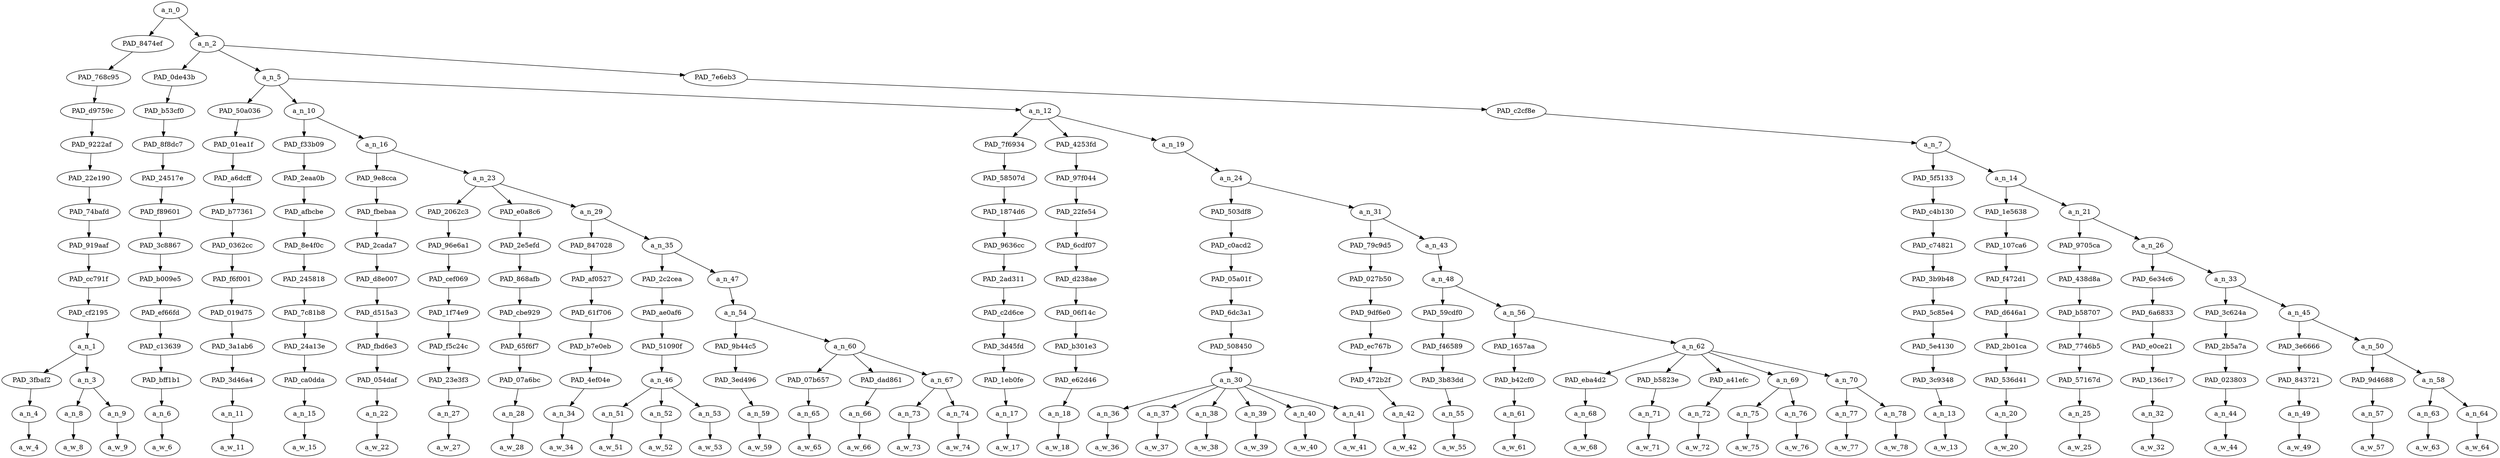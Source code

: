 strict digraph "" {
	a_n_0	[div_dir=1,
		index=0,
		level=13,
		pos="14.83416763117284,13!",
		text_span="[0, 1, 2, 3, 4, 5, 6, 7, 8, 9, 10, 11, 12, 13, 14, 15, 16, 17, 18, 19, 20, 21, 22, 23, 24, 25, 26, 27, 28, 29, 30, 31, 32, 33, 34, \
35, 36, 37, 38, 39, 40, 41, 42, 43, 44]",
		value=1.00000000];
	PAD_8474ef	[div_dir=1,
		index=0,
		level=12,
		pos="1.25,12!",
		text_span="[0, 1, 2]",
		value=0.08702967];
	a_n_0 -> PAD_8474ef;
	a_n_2	[div_dir=1,
		index=1,
		level=12,
		pos="28.41833526234568,12!",
		text_span="[3, 4, 5, 6, 7, 8, 9, 10, 11, 12, 13, 14, 15, 16, 17, 18, 19, 20, 21, 22, 23, 24, 25, 26, 27, 28, 29, 30, 31, 32, 33, 34, 35, 36, \
37, 38, 39, 40, 41, 42, 43, 44]",
		value=0.91265615];
	a_n_0 -> a_n_2;
	PAD_768c95	[div_dir=1,
		index=0,
		level=11,
		pos="1.25,11!",
		text_span="[0, 1, 2]",
		value=0.08702967];
	PAD_8474ef -> PAD_768c95;
	PAD_d9759c	[div_dir=1,
		index=0,
		level=10,
		pos="1.25,10!",
		text_span="[0, 1, 2]",
		value=0.08702967];
	PAD_768c95 -> PAD_d9759c;
	PAD_9222af	[div_dir=1,
		index=0,
		level=9,
		pos="1.25,9!",
		text_span="[0, 1, 2]",
		value=0.08702967];
	PAD_d9759c -> PAD_9222af;
	PAD_22e190	[div_dir=1,
		index=0,
		level=8,
		pos="1.25,8!",
		text_span="[0, 1, 2]",
		value=0.08702967];
	PAD_9222af -> PAD_22e190;
	PAD_74bafd	[div_dir=1,
		index=0,
		level=7,
		pos="1.25,7!",
		text_span="[0, 1, 2]",
		value=0.08702967];
	PAD_22e190 -> PAD_74bafd;
	PAD_919aaf	[div_dir=1,
		index=0,
		level=6,
		pos="1.25,6!",
		text_span="[0, 1, 2]",
		value=0.08702967];
	PAD_74bafd -> PAD_919aaf;
	PAD_cc791f	[div_dir=1,
		index=0,
		level=5,
		pos="1.25,5!",
		text_span="[0, 1, 2]",
		value=0.08702967];
	PAD_919aaf -> PAD_cc791f;
	PAD_cf2195	[div_dir=1,
		index=0,
		level=4,
		pos="1.25,4!",
		text_span="[0, 1, 2]",
		value=0.08702967];
	PAD_cc791f -> PAD_cf2195;
	a_n_1	[div_dir=1,
		index=0,
		level=3,
		pos="1.25,3!",
		text_span="[0, 1, 2]",
		value=0.08702967];
	PAD_cf2195 -> a_n_1;
	PAD_3fbaf2	[div_dir=1,
		index=1,
		level=2,
		pos="2.0,2!",
		text_span="[2]",
		value=0.05516469];
	a_n_1 -> PAD_3fbaf2;
	a_n_3	[div_dir=1,
		index=0,
		level=2,
		pos="0.5,2!",
		text_span="[0, 1]",
		value=0.03171892];
	a_n_1 -> a_n_3;
	a_n_4	[div_dir=1,
		index=2,
		level=1,
		pos="2.0,1!",
		text_span="[2]",
		value=0.05516469];
	PAD_3fbaf2 -> a_n_4;
	a_w_4	[div_dir=0,
		index=2,
		level=0,
		pos="2,0!",
		text_span="[2]",
		value=feminists];
	a_n_4 -> a_w_4;
	a_n_8	[div_dir=1,
		index=0,
		level=1,
		pos="0.0,1!",
		text_span="[0]",
		value=0.01736500];
	a_n_3 -> a_n_8;
	a_n_9	[div_dir=1,
		index=1,
		level=1,
		pos="1.0,1!",
		text_span="[1]",
		value=0.01423692];
	a_n_3 -> a_n_9;
	a_w_8	[div_dir=0,
		index=0,
		level=0,
		pos="0,0!",
		text_span="[0]",
		value=how];
	a_n_8 -> a_w_8;
	a_w_9	[div_dir=0,
		index=1,
		level=0,
		pos="1,0!",
		text_span="[1]",
		value=many];
	a_n_9 -> a_w_9;
	PAD_0de43b	[div_dir=-1,
		index=2,
		level=11,
		pos="35.0,11!",
		text_span="[35]",
		value=0.01224144];
	a_n_2 -> PAD_0de43b;
	a_n_5	[div_dir=1,
		index=1,
		level=11,
		pos="13.258912037037037,11!",
		text_span="[3, 4, 5, 6, 7, 8, 9, 10, 11, 12, 13, 14, 15, 16, 17, 18, 19, 20, 21, 22, 23, 24, 25, 26, 27, 28, 29, 30, 31, 32, 33, 34]",
		value=0.72081003];
	a_n_2 -> a_n_5;
	PAD_7e6eb3	[div_dir=1,
		index=3,
		level=11,
		pos="36.99609375,11!",
		text_span="[36, 37, 38, 39, 40, 41, 42, 43, 44]",
		value=0.17931839];
	a_n_2 -> PAD_7e6eb3;
	PAD_b53cf0	[div_dir=-1,
		index=4,
		level=10,
		pos="35.0,10!",
		text_span="[35]",
		value=0.01224144];
	PAD_0de43b -> PAD_b53cf0;
	PAD_8f8dc7	[div_dir=-1,
		index=7,
		level=9,
		pos="35.0,9!",
		text_span="[35]",
		value=0.01224144];
	PAD_b53cf0 -> PAD_8f8dc7;
	PAD_24517e	[div_dir=-1,
		index=8,
		level=8,
		pos="35.0,8!",
		text_span="[35]",
		value=0.01224144];
	PAD_8f8dc7 -> PAD_24517e;
	PAD_f89601	[div_dir=-1,
		index=11,
		level=7,
		pos="35.0,7!",
		text_span="[35]",
		value=0.01224144];
	PAD_24517e -> PAD_f89601;
	PAD_3c8867	[div_dir=-1,
		index=13,
		level=6,
		pos="35.0,6!",
		text_span="[35]",
		value=0.01224144];
	PAD_f89601 -> PAD_3c8867;
	PAD_b009e5	[div_dir=-1,
		index=14,
		level=5,
		pos="35.0,5!",
		text_span="[35]",
		value=0.01224144];
	PAD_3c8867 -> PAD_b009e5;
	PAD_ef66fd	[div_dir=-1,
		index=15,
		level=4,
		pos="35.0,4!",
		text_span="[35]",
		value=0.01224144];
	PAD_b009e5 -> PAD_ef66fd;
	PAD_c13639	[div_dir=-1,
		index=17,
		level=3,
		pos="35.0,3!",
		text_span="[35]",
		value=0.01224144];
	PAD_ef66fd -> PAD_c13639;
	PAD_bff1b1	[div_dir=-1,
		index=24,
		level=2,
		pos="35.0,2!",
		text_span="[35]",
		value=0.01224144];
	PAD_c13639 -> PAD_bff1b1;
	a_n_6	[div_dir=-1,
		index=35,
		level=1,
		pos="35.0,1!",
		text_span="[35]",
		value=0.01224144];
	PAD_bff1b1 -> a_n_6;
	a_w_6	[div_dir=0,
		index=35,
		level=0,
		pos="35,0!",
		text_span="[35]",
		value=and];
	a_n_6 -> a_w_6;
	PAD_50a036	[div_dir=-1,
		index=2,
		level=10,
		pos="16.0,10!",
		text_span="[16]",
		value=0.01443908];
	a_n_5 -> PAD_50a036;
	a_n_10	[div_dir=1,
		index=1,
		level=10,
		pos="4.147569444444445,10!",
		text_span="[3, 4, 5, 6, 7, 8, 9, 10, 11, 12, 13, 14, 15]",
		value=0.23620964];
	a_n_5 -> a_n_10;
	a_n_12	[div_dir=1,
		index=3,
		level=10,
		pos="19.629166666666666,10!",
		text_span="[17, 18, 19, 20, 21, 22, 23, 24, 25, 26, 27, 28, 29, 30, 31, 32, 33, 34]",
		value=0.46994578];
	a_n_5 -> a_n_12;
	PAD_01ea1f	[div_dir=-1,
		index=3,
		level=9,
		pos="16.0,9!",
		text_span="[16]",
		value=0.01443908];
	PAD_50a036 -> PAD_01ea1f;
	PAD_a6dcff	[div_dir=-1,
		index=4,
		level=8,
		pos="16.0,8!",
		text_span="[16]",
		value=0.01443908];
	PAD_01ea1f -> PAD_a6dcff;
	PAD_b77361	[div_dir=-1,
		index=6,
		level=7,
		pos="16.0,7!",
		text_span="[16]",
		value=0.01443908];
	PAD_a6dcff -> PAD_b77361;
	PAD_0362cc	[div_dir=-1,
		index=7,
		level=6,
		pos="16.0,6!",
		text_span="[16]",
		value=0.01443908];
	PAD_b77361 -> PAD_0362cc;
	PAD_f6f001	[div_dir=-1,
		index=8,
		level=5,
		pos="16.0,5!",
		text_span="[16]",
		value=0.01443908];
	PAD_0362cc -> PAD_f6f001;
	PAD_019d75	[div_dir=-1,
		index=8,
		level=4,
		pos="16.0,4!",
		text_span="[16]",
		value=0.01443908];
	PAD_f6f001 -> PAD_019d75;
	PAD_3a1ab6	[div_dir=-1,
		index=9,
		level=3,
		pos="16.0,3!",
		text_span="[16]",
		value=0.01443908];
	PAD_019d75 -> PAD_3a1ab6;
	PAD_3d46a4	[div_dir=-1,
		index=12,
		level=2,
		pos="16.0,2!",
		text_span="[16]",
		value=0.01443908];
	PAD_3a1ab6 -> PAD_3d46a4;
	a_n_11	[div_dir=-1,
		index=16,
		level=1,
		pos="16.0,1!",
		text_span="[16]",
		value=0.01443908];
	PAD_3d46a4 -> a_n_11;
	a_w_11	[div_dir=0,
		index=16,
		level=0,
		pos="16,0!",
		text_span="[16]",
		value=then];
	a_n_11 -> a_w_11;
	PAD_f33b09	[div_dir=1,
		index=1,
		level=9,
		pos="3.0,9!",
		text_span="[3]",
		value=0.01141676];
	a_n_10 -> PAD_f33b09;
	a_n_16	[div_dir=1,
		index=2,
		level=9,
		pos="5.295138888888889,9!",
		text_span="[4, 5, 6, 7, 8, 9, 10, 11, 12, 13, 14, 15]",
		value=0.22459777];
	a_n_10 -> a_n_16;
	PAD_2eaa0b	[div_dir=1,
		index=1,
		level=8,
		pos="3.0,8!",
		text_span="[3]",
		value=0.01141676];
	PAD_f33b09 -> PAD_2eaa0b;
	PAD_afbcbe	[div_dir=1,
		index=1,
		level=7,
		pos="3.0,7!",
		text_span="[3]",
		value=0.01141676];
	PAD_2eaa0b -> PAD_afbcbe;
	PAD_8e4f0c	[div_dir=1,
		index=1,
		level=6,
		pos="3.0,6!",
		text_span="[3]",
		value=0.01141676];
	PAD_afbcbe -> PAD_8e4f0c;
	PAD_245818	[div_dir=1,
		index=1,
		level=5,
		pos="3.0,5!",
		text_span="[3]",
		value=0.01141676];
	PAD_8e4f0c -> PAD_245818;
	PAD_7c81b8	[div_dir=1,
		index=1,
		level=4,
		pos="3.0,4!",
		text_span="[3]",
		value=0.01141676];
	PAD_245818 -> PAD_7c81b8;
	PAD_24a13e	[div_dir=1,
		index=1,
		level=3,
		pos="3.0,3!",
		text_span="[3]",
		value=0.01141676];
	PAD_7c81b8 -> PAD_24a13e;
	PAD_ca0dda	[div_dir=1,
		index=2,
		level=2,
		pos="3.0,2!",
		text_span="[3]",
		value=0.01141676];
	PAD_24a13e -> PAD_ca0dda;
	a_n_15	[div_dir=1,
		index=3,
		level=1,
		pos="3.0,1!",
		text_span="[3]",
		value=0.01141676];
	PAD_ca0dda -> a_n_15;
	a_w_15	[div_dir=0,
		index=3,
		level=0,
		pos="3,0!",
		text_span="[3]",
		value=will];
	a_n_15 -> a_w_15;
	PAD_9e8cca	[div_dir=1,
		index=2,
		level=8,
		pos="4.0,8!",
		text_span="[4]",
		value=0.01247224];
	a_n_16 -> PAD_9e8cca;
	a_n_23	[div_dir=1,
		index=3,
		level=8,
		pos="6.590277777777778,8!",
		text_span="[5, 6, 7, 8, 9, 10, 11, 12, 13, 14, 15]",
		value=0.21194287];
	a_n_16 -> a_n_23;
	PAD_fbebaa	[div_dir=1,
		index=2,
		level=7,
		pos="4.0,7!",
		text_span="[4]",
		value=0.01247224];
	PAD_9e8cca -> PAD_fbebaa;
	PAD_2cada7	[div_dir=1,
		index=2,
		level=6,
		pos="4.0,6!",
		text_span="[4]",
		value=0.01247224];
	PAD_fbebaa -> PAD_2cada7;
	PAD_d8e007	[div_dir=1,
		index=2,
		level=5,
		pos="4.0,5!",
		text_span="[4]",
		value=0.01247224];
	PAD_2cada7 -> PAD_d8e007;
	PAD_d515a3	[div_dir=1,
		index=2,
		level=4,
		pos="4.0,4!",
		text_span="[4]",
		value=0.01247224];
	PAD_d8e007 -> PAD_d515a3;
	PAD_fbd6e3	[div_dir=1,
		index=2,
		level=3,
		pos="4.0,3!",
		text_span="[4]",
		value=0.01247224];
	PAD_d515a3 -> PAD_fbd6e3;
	PAD_054daf	[div_dir=1,
		index=3,
		level=2,
		pos="4.0,2!",
		text_span="[4]",
		value=0.01247224];
	PAD_fbd6e3 -> PAD_054daf;
	a_n_22	[div_dir=1,
		index=4,
		level=1,
		pos="4.0,1!",
		text_span="[4]",
		value=0.01247224];
	PAD_054daf -> a_n_22;
	a_w_22	[div_dir=0,
		index=4,
		level=0,
		pos="4,0!",
		text_span="[4]",
		value=get];
	a_n_22 -> a_w_22;
	PAD_2062c3	[div_dir=1,
		index=3,
		level=7,
		pos="5.0,7!",
		text_span="[5]",
		value=0.02239957];
	a_n_23 -> PAD_2062c3;
	PAD_e0a8c6	[div_dir=1,
		index=4,
		level=7,
		pos="6.0,7!",
		text_span="[6]",
		value=0.01546019];
	a_n_23 -> PAD_e0a8c6;
	a_n_29	[div_dir=1,
		index=5,
		level=7,
		pos="8.770833333333332,7!",
		text_span="[7, 8, 9, 10, 11, 12, 13, 14, 15]",
		value=0.17391537];
	a_n_23 -> a_n_29;
	PAD_96e6a1	[div_dir=1,
		index=3,
		level=6,
		pos="5.0,6!",
		text_span="[5]",
		value=0.02239957];
	PAD_2062c3 -> PAD_96e6a1;
	PAD_cef069	[div_dir=1,
		index=3,
		level=5,
		pos="5.0,5!",
		text_span="[5]",
		value=0.02239957];
	PAD_96e6a1 -> PAD_cef069;
	PAD_1f74e9	[div_dir=1,
		index=3,
		level=4,
		pos="5.0,4!",
		text_span="[5]",
		value=0.02239957];
	PAD_cef069 -> PAD_1f74e9;
	PAD_f5c24c	[div_dir=1,
		index=3,
		level=3,
		pos="5.0,3!",
		text_span="[5]",
		value=0.02239957];
	PAD_1f74e9 -> PAD_f5c24c;
	PAD_23e3f3	[div_dir=1,
		index=4,
		level=2,
		pos="5.0,2!",
		text_span="[5]",
		value=0.02239957];
	PAD_f5c24c -> PAD_23e3f3;
	a_n_27	[div_dir=1,
		index=5,
		level=1,
		pos="5.0,1!",
		text_span="[5]",
		value=0.02239957];
	PAD_23e3f3 -> a_n_27;
	a_w_27	[div_dir=0,
		index=5,
		level=0,
		pos="5,0!",
		text_span="[5]",
		value=raped];
	a_n_27 -> a_w_27;
	PAD_2e5efd	[div_dir=1,
		index=4,
		level=6,
		pos="6.0,6!",
		text_span="[6]",
		value=0.01546019];
	PAD_e0a8c6 -> PAD_2e5efd;
	PAD_868afb	[div_dir=1,
		index=4,
		level=5,
		pos="6.0,5!",
		text_span="[6]",
		value=0.01546019];
	PAD_2e5efd -> PAD_868afb;
	PAD_cbe929	[div_dir=1,
		index=4,
		level=4,
		pos="6.0,4!",
		text_span="[6]",
		value=0.01546019];
	PAD_868afb -> PAD_cbe929;
	PAD_65f6f7	[div_dir=1,
		index=4,
		level=3,
		pos="6.0,3!",
		text_span="[6]",
		value=0.01546019];
	PAD_cbe929 -> PAD_65f6f7;
	PAD_07a6bc	[div_dir=1,
		index=5,
		level=2,
		pos="6.0,2!",
		text_span="[6]",
		value=0.01546019];
	PAD_65f6f7 -> PAD_07a6bc;
	a_n_28	[div_dir=1,
		index=6,
		level=1,
		pos="6.0,1!",
		text_span="[6]",
		value=0.01546019];
	PAD_07a6bc -> a_n_28;
	a_w_28	[div_dir=0,
		index=6,
		level=0,
		pos="6,0!",
		text_span="[6]",
		value=tonight];
	a_n_28 -> a_w_28;
	PAD_847028	[div_dir=1,
		index=5,
		level=6,
		pos="7.0,6!",
		text_span="[7]",
		value=0.01067729];
	a_n_29 -> PAD_847028;
	a_n_35	[div_dir=1,
		index=6,
		level=6,
		pos="10.541666666666666,6!",
		text_span="[8, 9, 10, 11, 12, 13, 14, 15]",
		value=0.16311491];
	a_n_29 -> a_n_35;
	PAD_af0527	[div_dir=1,
		index=5,
		level=5,
		pos="7.0,5!",
		text_span="[7]",
		value=0.01067729];
	PAD_847028 -> PAD_af0527;
	PAD_61f706	[div_dir=1,
		index=5,
		level=4,
		pos="7.0,4!",
		text_span="[7]",
		value=0.01067729];
	PAD_af0527 -> PAD_61f706;
	PAD_b7e0eb	[div_dir=1,
		index=5,
		level=3,
		pos="7.0,3!",
		text_span="[7]",
		value=0.01067729];
	PAD_61f706 -> PAD_b7e0eb;
	PAD_4ef04e	[div_dir=1,
		index=6,
		level=2,
		pos="7.0,2!",
		text_span="[7]",
		value=0.01067729];
	PAD_b7e0eb -> PAD_4ef04e;
	a_n_34	[div_dir=1,
		index=7,
		level=1,
		pos="7.0,1!",
		text_span="[7]",
		value=0.01067729];
	PAD_4ef04e -> a_n_34;
	a_w_34	[div_dir=0,
		index=7,
		level=0,
		pos="7,0!",
		text_span="[7]",
		value=by];
	a_n_34 -> a_w_34;
	PAD_2c2cea	[div_dir=1,
		index=6,
		level=5,
		pos="9.0,5!",
		text_span="[8, 9, 10]",
		value=0.09514064];
	a_n_35 -> PAD_2c2cea;
	a_n_47	[div_dir=1,
		index=7,
		level=5,
		pos="12.083333333333332,5!",
		text_span="[11, 12, 13, 14, 15]",
		value=0.06785039];
	a_n_35 -> a_n_47;
	PAD_ae0af6	[div_dir=1,
		index=6,
		level=4,
		pos="9.0,4!",
		text_span="[8, 9, 10]",
		value=0.09514064];
	PAD_2c2cea -> PAD_ae0af6;
	PAD_51090f	[div_dir=1,
		index=6,
		level=3,
		pos="9.0,3!",
		text_span="[8, 9, 10]",
		value=0.09514064];
	PAD_ae0af6 -> PAD_51090f;
	a_n_46	[div_dir=1,
		index=7,
		level=2,
		pos="9.0,2!",
		text_span="[8, 9, 10]",
		value=0.09514064];
	PAD_51090f -> a_n_46;
	a_n_51	[div_dir=1,
		index=8,
		level=1,
		pos="8.0,1!",
		text_span="[8]",
		value=0.01241357];
	a_n_46 -> a_n_51;
	a_n_52	[div_dir=-1,
		index=9,
		level=1,
		pos="9.0,1!",
		text_span="[9]",
		value=0.01593768];
	a_n_46 -> a_n_52;
	a_n_53	[div_dir=1,
		index=10,
		level=1,
		pos="10.0,1!",
		text_span="[10]",
		value=0.06668715];
	a_n_46 -> a_n_53;
	a_w_51	[div_dir=0,
		index=8,
		level=0,
		pos="8,0!",
		text_span="[8]",
		value=the];
	a_n_51 -> a_w_51;
	a_w_52	[div_dir=0,
		index=9,
		level=0,
		pos="9,0!",
		text_span="[9]",
		value=diverse];
	a_n_52 -> a_w_52;
	a_w_53	[div_dir=0,
		index=10,
		level=0,
		pos="10,0!",
		text_span="[10]",
		value=filth];
	a_n_53 -> a_w_53;
	a_n_54	[div_dir=1,
		index=7,
		level=4,
		pos="12.083333333333332,4!",
		text_span="[11, 12, 13, 14, 15]",
		value=0.06777606];
	a_n_47 -> a_n_54;
	PAD_9b44c5	[div_dir=-1,
		index=7,
		level=3,
		pos="11.0,3!",
		text_span="[11]",
		value=0.01372480];
	a_n_54 -> PAD_9b44c5;
	a_n_60	[div_dir=1,
		index=8,
		level=3,
		pos="13.166666666666666,3!",
		text_span="[12, 13, 14, 15]",
		value=0.05397694];
	a_n_54 -> a_n_60;
	PAD_3ed496	[div_dir=-1,
		index=8,
		level=2,
		pos="11.0,2!",
		text_span="[11]",
		value=0.01372480];
	PAD_9b44c5 -> PAD_3ed496;
	a_n_59	[div_dir=-1,
		index=11,
		level=1,
		pos="11.0,1!",
		text_span="[11]",
		value=0.01372480];
	PAD_3ed496 -> a_n_59;
	a_w_59	[div_dir=0,
		index=11,
		level=0,
		pos="11,0!",
		text_span="[11]",
		value=they];
	a_n_59 -> a_w_59;
	PAD_07b657	[div_dir=1,
		index=9,
		level=2,
		pos="12.0,2!",
		text_span="[12]",
		value=0.01139841];
	a_n_60 -> PAD_07b657;
	PAD_dad861	[div_dir=1,
		index=10,
		level=2,
		pos="13.0,2!",
		text_span="[13]",
		value=0.01253515];
	a_n_60 -> PAD_dad861;
	a_n_67	[div_dir=1,
		index=11,
		level=2,
		pos="14.5,2!",
		text_span="[14, 15]",
		value=0.02994015];
	a_n_60 -> a_n_67;
	a_n_65	[div_dir=1,
		index=12,
		level=1,
		pos="12.0,1!",
		text_span="[12]",
		value=0.01139841];
	PAD_07b657 -> a_n_65;
	a_w_65	[div_dir=0,
		index=12,
		level=0,
		pos="12,0!",
		text_span="[12]",
		value=are];
	a_n_65 -> a_w_65;
	a_n_66	[div_dir=1,
		index=13,
		level=1,
		pos="13.0,1!",
		text_span="[13]",
		value=0.01253515];
	PAD_dad861 -> a_n_66;
	a_w_66	[div_dir=0,
		index=13,
		level=0,
		pos="13,0!",
		text_span="[13]",
		value=currently];
	a_n_66 -> a_w_66;
	a_n_73	[div_dir=1,
		index=14,
		level=1,
		pos="14.0,1!",
		text_span="[14]",
		value=0.01661789];
	a_n_67 -> a_n_73;
	a_n_74	[div_dir=1,
		index=15,
		level=1,
		pos="15.0,1!",
		text_span="[15]",
		value=0.01323283];
	a_n_67 -> a_n_74;
	a_w_73	[div_dir=0,
		index=14,
		level=0,
		pos="14,0!",
		text_span="[14]",
		value=marching];
	a_n_73 -> a_w_73;
	a_w_74	[div_dir=0,
		index=15,
		level=0,
		pos="15,0!",
		text_span="[15]",
		value=with];
	a_n_74 -> a_w_74;
	PAD_7f6934	[div_dir=1,
		index=4,
		level=9,
		pos="17.0,9!",
		text_span="[17]",
		value=0.01655201];
	a_n_12 -> PAD_7f6934;
	PAD_4253fd	[div_dir=-1,
		index=5,
		level=9,
		pos="18.0,9!",
		text_span="[18]",
		value=0.02155703];
	a_n_12 -> PAD_4253fd;
	a_n_19	[div_dir=1,
		index=6,
		level=9,
		pos="23.8875,9!",
		text_span="[19, 20, 21, 22, 23, 24, 25, 26, 27, 28, 29, 30, 31, 32, 33, 34]",
		value=0.43170404];
	a_n_12 -> a_n_19;
	PAD_58507d	[div_dir=1,
		index=5,
		level=8,
		pos="17.0,8!",
		text_span="[17]",
		value=0.01655201];
	PAD_7f6934 -> PAD_58507d;
	PAD_1874d6	[div_dir=1,
		index=7,
		level=7,
		pos="17.0,7!",
		text_span="[17]",
		value=0.01655201];
	PAD_58507d -> PAD_1874d6;
	PAD_9636cc	[div_dir=1,
		index=8,
		level=6,
		pos="17.0,6!",
		text_span="[17]",
		value=0.01655201];
	PAD_1874d6 -> PAD_9636cc;
	PAD_2ad311	[div_dir=1,
		index=9,
		level=5,
		pos="17.0,5!",
		text_span="[17]",
		value=0.01655201];
	PAD_9636cc -> PAD_2ad311;
	PAD_c2d6ce	[div_dir=1,
		index=9,
		level=4,
		pos="17.0,4!",
		text_span="[17]",
		value=0.01655201];
	PAD_2ad311 -> PAD_c2d6ce;
	PAD_3d45fd	[div_dir=1,
		index=10,
		level=3,
		pos="17.0,3!",
		text_span="[17]",
		value=0.01655201];
	PAD_c2d6ce -> PAD_3d45fd;
	PAD_1eb0fe	[div_dir=1,
		index=13,
		level=2,
		pos="17.0,2!",
		text_span="[17]",
		value=0.01655201];
	PAD_3d45fd -> PAD_1eb0fe;
	a_n_17	[div_dir=1,
		index=17,
		level=1,
		pos="17.0,1!",
		text_span="[17]",
		value=0.01655201];
	PAD_1eb0fe -> a_n_17;
	a_w_17	[div_dir=0,
		index=17,
		level=0,
		pos="17,0!",
		text_span="[17]",
		value=blame];
	a_n_17 -> a_w_17;
	PAD_97f044	[div_dir=-1,
		index=6,
		level=8,
		pos="18.0,8!",
		text_span="[18]",
		value=0.02155703];
	PAD_4253fd -> PAD_97f044;
	PAD_22fe54	[div_dir=-1,
		index=8,
		level=7,
		pos="18.0,7!",
		text_span="[18]",
		value=0.02155703];
	PAD_97f044 -> PAD_22fe54;
	PAD_6cdf07	[div_dir=-1,
		index=9,
		level=6,
		pos="18.0,6!",
		text_span="[18]",
		value=0.02155703];
	PAD_22fe54 -> PAD_6cdf07;
	PAD_d238ae	[div_dir=-1,
		index=10,
		level=5,
		pos="18.0,5!",
		text_span="[18]",
		value=0.02155703];
	PAD_6cdf07 -> PAD_d238ae;
	PAD_06f14c	[div_dir=-1,
		index=10,
		level=4,
		pos="18.0,4!",
		text_span="[18]",
		value=0.02155703];
	PAD_d238ae -> PAD_06f14c;
	PAD_b301e3	[div_dir=-1,
		index=11,
		level=3,
		pos="18.0,3!",
		text_span="[18]",
		value=0.02155703];
	PAD_06f14c -> PAD_b301e3;
	PAD_e62d46	[div_dir=-1,
		index=14,
		level=2,
		pos="18.0,2!",
		text_span="[18]",
		value=0.02155703];
	PAD_b301e3 -> PAD_e62d46;
	a_n_18	[div_dir=-1,
		index=18,
		level=1,
		pos="18.0,1!",
		text_span="[18]",
		value=0.02155703];
	PAD_e62d46 -> a_n_18;
	a_w_18	[div_dir=0,
		index=18,
		level=0,
		pos="18,0!",
		text_span="[18]",
		value=men];
	a_n_18 -> a_w_18;
	a_n_24	[div_dir=1,
		index=7,
		level=8,
		pos="23.8875,8!",
		text_span="[19, 20, 21, 22, 23, 24, 25, 26, 27, 28, 29, 30, 31, 32, 33, 34]",
		value=0.43157651];
	a_n_19 -> a_n_24;
	PAD_503df8	[div_dir=1,
		index=9,
		level=7,
		pos="21.5,7!",
		text_span="[19, 20, 21, 22, 23, 24]",
		value=0.12342188];
	a_n_24 -> PAD_503df8;
	a_n_31	[div_dir=1,
		index=10,
		level=7,
		pos="26.275,7!",
		text_span="[25, 26, 27, 28, 29, 30, 31, 32, 33, 34]",
		value=0.30802711];
	a_n_24 -> a_n_31;
	PAD_c0acd2	[div_dir=1,
		index=10,
		level=6,
		pos="21.5,6!",
		text_span="[19, 20, 21, 22, 23, 24]",
		value=0.12342188];
	PAD_503df8 -> PAD_c0acd2;
	PAD_05a01f	[div_dir=1,
		index=11,
		level=5,
		pos="21.5,5!",
		text_span="[19, 20, 21, 22, 23, 24]",
		value=0.12342188];
	PAD_c0acd2 -> PAD_05a01f;
	PAD_6dc3a1	[div_dir=1,
		index=11,
		level=4,
		pos="21.5,4!",
		text_span="[19, 20, 21, 22, 23, 24]",
		value=0.12342188];
	PAD_05a01f -> PAD_6dc3a1;
	PAD_508450	[div_dir=1,
		index=12,
		level=3,
		pos="21.5,3!",
		text_span="[19, 20, 21, 22, 23, 24]",
		value=0.12342188];
	PAD_6dc3a1 -> PAD_508450;
	a_n_30	[div_dir=1,
		index=15,
		level=2,
		pos="21.5,2!",
		text_span="[19, 20, 21, 22, 23, 24]",
		value=0.12342188];
	PAD_508450 -> a_n_30;
	a_n_36	[div_dir=1,
		index=19,
		level=1,
		pos="19.0,1!",
		text_span="[19]",
		value=0.01468350];
	a_n_30 -> a_n_36;
	a_n_37	[div_dir=-1,
		index=20,
		level=1,
		pos="20.0,1!",
		text_span="[20]",
		value=0.01645485];
	a_n_30 -> a_n_37;
	a_n_38	[div_dir=1,
		index=21,
		level=1,
		pos="21.0,1!",
		text_span="[21]",
		value=0.02248839];
	a_n_30 -> a_n_38;
	a_n_39	[div_dir=-1,
		index=22,
		level=1,
		pos="22.0,1!",
		text_span="[22]",
		value=0.02083532];
	a_n_30 -> a_n_39;
	a_n_40	[div_dir=1,
		index=23,
		level=1,
		pos="23.0,1!",
		text_span="[23]",
		value=0.02688474];
	a_n_30 -> a_n_40;
	a_n_41	[div_dir=1,
		index=24,
		level=1,
		pos="24.0,1!",
		text_span="[24]",
		value=0.02201957];
	a_n_30 -> a_n_41;
	a_w_36	[div_dir=0,
		index=19,
		level=0,
		pos="19,0!",
		text_span="[19]",
		value=no];
	a_n_36 -> a_w_36;
	a_w_37	[div_dir=0,
		index=20,
		level=0,
		pos="20,0!",
		text_span="[20]",
		value=right];
	a_n_37 -> a_w_37;
	a_w_38	[div_dir=0,
		index=21,
		level=0,
		pos="21,0!",
		text_span="[21]",
		value=wing];
	a_n_38 -> a_w_38;
	a_w_39	[div_dir=0,
		index=22,
		level=0,
		pos="22,0!",
		text_span="[22]",
		value=straight];
	a_n_39 -> a_w_39;
	a_w_40	[div_dir=0,
		index=23,
		level=0,
		pos="23,0!",
		text_span="[23]",
		value=white];
	a_n_40 -> a_w_40;
	a_w_41	[div_dir=0,
		index=24,
		level=0,
		pos="24,0!",
		text_span="[24]",
		value=male];
	a_n_41 -> a_w_41;
	PAD_79c9d5	[div_dir=1,
		index=11,
		level=6,
		pos="25.0,6!",
		text_span="[25]",
		value=0.01476886];
	a_n_31 -> PAD_79c9d5;
	a_n_43	[div_dir=1,
		index=12,
		level=6,
		pos="27.55,6!",
		text_span="[26, 27, 28, 29, 30, 31, 32, 33, 34]",
		value=0.29314276];
	a_n_31 -> a_n_43;
	PAD_027b50	[div_dir=1,
		index=12,
		level=5,
		pos="25.0,5!",
		text_span="[25]",
		value=0.01476886];
	PAD_79c9d5 -> PAD_027b50;
	PAD_9df6e0	[div_dir=1,
		index=12,
		level=4,
		pos="25.0,4!",
		text_span="[25]",
		value=0.01476886];
	PAD_027b50 -> PAD_9df6e0;
	PAD_ec767b	[div_dir=1,
		index=13,
		level=3,
		pos="25.0,3!",
		text_span="[25]",
		value=0.01476886];
	PAD_9df6e0 -> PAD_ec767b;
	PAD_472b2f	[div_dir=1,
		index=16,
		level=2,
		pos="25.0,2!",
		text_span="[25]",
		value=0.01476886];
	PAD_ec767b -> PAD_472b2f;
	a_n_42	[div_dir=1,
		index=25,
		level=1,
		pos="25.0,1!",
		text_span="[25]",
		value=0.01476886];
	PAD_472b2f -> a_n_42;
	a_w_42	[div_dir=0,
		index=25,
		level=0,
		pos="25,0!",
		text_span="[25]",
		value=wants];
	a_n_42 -> a_w_42;
	a_n_48	[div_dir=1,
		index=13,
		level=5,
		pos="27.55,5!",
		text_span="[26, 27, 28, 29, 30, 31, 32, 33, 34]",
		value=0.29304630];
	a_n_43 -> a_n_48;
	PAD_59cdf0	[div_dir=1,
		index=13,
		level=4,
		pos="26.0,4!",
		text_span="[26]",
		value=0.01086027];
	a_n_48 -> PAD_59cdf0;
	a_n_56	[div_dir=1,
		index=14,
		level=4,
		pos="29.1,4!",
		text_span="[27, 28, 29, 30, 31, 32, 33, 34]",
		value=0.28208957];
	a_n_48 -> a_n_56;
	PAD_f46589	[div_dir=1,
		index=14,
		level=3,
		pos="26.0,3!",
		text_span="[26]",
		value=0.01086027];
	PAD_59cdf0 -> PAD_f46589;
	PAD_3b83dd	[div_dir=1,
		index=17,
		level=2,
		pos="26.0,2!",
		text_span="[26]",
		value=0.01086027];
	PAD_f46589 -> PAD_3b83dd;
	a_n_55	[div_dir=1,
		index=26,
		level=1,
		pos="26.0,1!",
		text_span="[26]",
		value=0.01086027];
	PAD_3b83dd -> a_n_55;
	a_w_55	[div_dir=0,
		index=26,
		level=0,
		pos="26,0!",
		text_span="[26]",
		value=to];
	a_n_55 -> a_w_55;
	PAD_1657aa	[div_dir=1,
		index=15,
		level=3,
		pos="27.0,3!",
		text_span="[27]",
		value=0.01411550];
	a_n_56 -> PAD_1657aa;
	a_n_62	[div_dir=1,
		index=16,
		level=3,
		pos="31.2,3!",
		text_span="[28, 29, 30, 31, 32, 33, 34]",
		value=0.26787985];
	a_n_56 -> a_n_62;
	PAD_b42cf0	[div_dir=1,
		index=18,
		level=2,
		pos="27.0,2!",
		text_span="[27]",
		value=0.01411550];
	PAD_1657aa -> PAD_b42cf0;
	a_n_61	[div_dir=1,
		index=27,
		level=1,
		pos="27.0,1!",
		text_span="[27]",
		value=0.01411550];
	PAD_b42cf0 -> a_n_61;
	a_w_61	[div_dir=0,
		index=27,
		level=0,
		pos="27,0!",
		text_span="[27]",
		value=touch];
	a_n_61 -> a_w_61;
	PAD_eba4d2	[div_dir=1,
		index=19,
		level=2,
		pos="28.0,2!",
		text_span="[28]",
		value=0.01508358];
	a_n_62 -> PAD_eba4d2;
	PAD_b5823e	[div_dir=-1,
		index=22,
		level=2,
		pos="33.0,2!",
		text_span="[33]",
		value=0.06022731];
	a_n_62 -> PAD_b5823e;
	PAD_a41efc	[div_dir=-1,
		index=23,
		level=2,
		pos="34.0,2!",
		text_span="[34]",
		value=0.01967444];
	a_n_62 -> PAD_a41efc;
	a_n_69	[div_dir=1,
		index=20,
		level=2,
		pos="29.5,2!",
		text_span="[29, 30]",
		value=0.08827272];
	a_n_62 -> a_n_69;
	a_n_70	[div_dir=-1,
		index=21,
		level=2,
		pos="31.5,2!",
		text_span="[31, 32]",
		value=0.08453017];
	a_n_62 -> a_n_70;
	a_n_68	[div_dir=1,
		index=28,
		level=1,
		pos="28.0,1!",
		text_span="[28]",
		value=0.01508358];
	PAD_eba4d2 -> a_n_68;
	a_w_68	[div_dir=0,
		index=28,
		level=0,
		pos="28,0!",
		text_span="[28]",
		value=your];
	a_n_68 -> a_w_68;
	a_n_71	[div_dir=-1,
		index=33,
		level=1,
		pos="33.0,1!",
		text_span="[33]",
		value=0.06022731];
	PAD_b5823e -> a_n_71;
	a_w_71	[div_dir=0,
		index=33,
		level=0,
		pos="33,0!",
		text_span="[33]",
		value=hatchet];
	a_n_71 -> a_w_71;
	a_n_72	[div_dir=-1,
		index=34,
		level=1,
		pos="34.0,1!",
		text_span="[34]",
		value=0.01967444];
	PAD_a41efc -> a_n_72;
	a_w_72	[div_dir=0,
		index=34,
		level=0,
		pos="34,0!",
		text_span="[34]",
		value=wound];
	a_n_72 -> a_w_72;
	a_n_75	[div_dir=1,
		index=29,
		level=1,
		pos="29.0,1!",
		text_span="[29]",
		value=0.03490861];
	a_n_69 -> a_n_75;
	a_n_76	[div_dir=1,
		index=30,
		level=1,
		pos="30.0,1!",
		text_span="[30]",
		value=0.05323591];
	a_n_69 -> a_n_76;
	a_w_75	[div_dir=0,
		index=29,
		level=0,
		pos="29,0!",
		text_span="[29]",
		value=std];
	a_n_75 -> a_w_75;
	a_w_76	[div_dir=0,
		index=30,
		level=0,
		pos="30,0!",
		text_span="[30]",
		value=infested];
	a_n_76 -> a_w_76;
	a_n_77	[div_dir=-1,
		index=31,
		level=1,
		pos="31.0,1!",
		text_span="[31]",
		value=0.03620425];
	a_n_70 -> a_n_77;
	a_n_78	[div_dir=1,
		index=32,
		level=1,
		pos="32.0,1!",
		text_span="[32]",
		value=0.04832551];
	a_n_70 -> a_n_78;
	a_w_77	[div_dir=0,
		index=31,
		level=0,
		pos="31,0!",
		text_span="[31]",
		value=multiculturally];
	a_n_77 -> a_w_77;
	a_w_78	[div_dir=0,
		index=32,
		level=0,
		pos="32,0!",
		text_span="[32]",
		value=accecable];
	a_n_78 -> a_w_78;
	PAD_c2cf8e	[div_dir=1,
		index=5,
		level=10,
		pos="36.99609375,10!",
		text_span="[36, 37, 38, 39, 40, 41, 42, 43, 44]",
		value=0.17931839];
	PAD_7e6eb3 -> PAD_c2cf8e;
	a_n_7	[div_dir=1,
		index=8,
		level=9,
		pos="36.99609375,9!",
		text_span="[36, 37, 38, 39, 40, 41, 42, 43, 44]",
		value=0.17931839];
	PAD_c2cf8e -> a_n_7;
	PAD_5f5133	[div_dir=1,
		index=9,
		level=8,
		pos="36.0,8!",
		text_span="[36]",
		value=0.01077808];
	a_n_7 -> PAD_5f5133;
	a_n_14	[div_dir=1,
		index=10,
		level=8,
		pos="37.9921875,8!",
		text_span="[37, 38, 39, 40, 41, 42, 43, 44]",
		value=0.16832656];
	a_n_7 -> a_n_14;
	PAD_c4b130	[div_dir=1,
		index=12,
		level=7,
		pos="36.0,7!",
		text_span="[36]",
		value=0.01077808];
	PAD_5f5133 -> PAD_c4b130;
	PAD_c74821	[div_dir=1,
		index=14,
		level=6,
		pos="36.0,6!",
		text_span="[36]",
		value=0.01077808];
	PAD_c4b130 -> PAD_c74821;
	PAD_3b9b48	[div_dir=1,
		index=15,
		level=5,
		pos="36.0,5!",
		text_span="[36]",
		value=0.01077808];
	PAD_c74821 -> PAD_3b9b48;
	PAD_5c85e4	[div_dir=1,
		index=16,
		level=4,
		pos="36.0,4!",
		text_span="[36]",
		value=0.01077808];
	PAD_3b9b48 -> PAD_5c85e4;
	PAD_5e4130	[div_dir=1,
		index=18,
		level=3,
		pos="36.0,3!",
		text_span="[36]",
		value=0.01077808];
	PAD_5c85e4 -> PAD_5e4130;
	PAD_3c9348	[div_dir=1,
		index=25,
		level=2,
		pos="36.0,2!",
		text_span="[36]",
		value=0.01077808];
	PAD_5e4130 -> PAD_3c9348;
	a_n_13	[div_dir=1,
		index=36,
		level=1,
		pos="36.0,1!",
		text_span="[36]",
		value=0.01077808];
	PAD_3c9348 -> a_n_13;
	a_w_13	[div_dir=0,
		index=36,
		level=0,
		pos="36,0!",
		text_span="[36]",
		value=i];
	a_n_13 -> a_w_13;
	PAD_1e5638	[div_dir=1,
		index=13,
		level=7,
		pos="37.0,7!",
		text_span="[37]",
		value=0.01143417];
	a_n_14 -> PAD_1e5638;
	a_n_21	[div_dir=1,
		index=14,
		level=7,
		pos="38.984375,7!",
		text_span="[38, 39, 40, 41, 42, 43, 44]",
		value=0.15668543];
	a_n_14 -> a_n_21;
	PAD_107ca6	[div_dir=1,
		index=15,
		level=6,
		pos="37.0,6!",
		text_span="[37]",
		value=0.01143417];
	PAD_1e5638 -> PAD_107ca6;
	PAD_f472d1	[div_dir=1,
		index=16,
		level=5,
		pos="37.0,5!",
		text_span="[37]",
		value=0.01143417];
	PAD_107ca6 -> PAD_f472d1;
	PAD_d646a1	[div_dir=1,
		index=17,
		level=4,
		pos="37.0,4!",
		text_span="[37]",
		value=0.01143417];
	PAD_f472d1 -> PAD_d646a1;
	PAD_2b01ca	[div_dir=1,
		index=19,
		level=3,
		pos="37.0,3!",
		text_span="[37]",
		value=0.01143417];
	PAD_d646a1 -> PAD_2b01ca;
	PAD_536d41	[div_dir=1,
		index=26,
		level=2,
		pos="37.0,2!",
		text_span="[37]",
		value=0.01143417];
	PAD_2b01ca -> PAD_536d41;
	a_n_20	[div_dir=1,
		index=37,
		level=1,
		pos="37.0,1!",
		text_span="[37]",
		value=0.01143417];
	PAD_536d41 -> a_n_20;
	a_w_20	[div_dir=0,
		index=37,
		level=0,
		pos="37,0!",
		text_span="[37]",
		value=think];
	a_n_20 -> a_w_20;
	PAD_9705ca	[div_dir=1,
		index=16,
		level=6,
		pos="38.0,6!",
		text_span="[38]",
		value=0.01074594];
	a_n_21 -> PAD_9705ca;
	a_n_26	[div_dir=1,
		index=17,
		level=6,
		pos="39.96875,6!",
		text_span="[39, 40, 41, 42, 43, 44]",
		value=0.14574043];
	a_n_21 -> a_n_26;
	PAD_438d8a	[div_dir=1,
		index=17,
		level=5,
		pos="38.0,5!",
		text_span="[38]",
		value=0.01074594];
	PAD_9705ca -> PAD_438d8a;
	PAD_b58707	[div_dir=1,
		index=18,
		level=4,
		pos="38.0,4!",
		text_span="[38]",
		value=0.01074594];
	PAD_438d8a -> PAD_b58707;
	PAD_7746b5	[div_dir=1,
		index=20,
		level=3,
		pos="38.0,3!",
		text_span="[38]",
		value=0.01074594];
	PAD_b58707 -> PAD_7746b5;
	PAD_57167d	[div_dir=1,
		index=27,
		level=2,
		pos="38.0,2!",
		text_span="[38]",
		value=0.01074594];
	PAD_7746b5 -> PAD_57167d;
	a_n_25	[div_dir=1,
		index=38,
		level=1,
		pos="38.0,1!",
		text_span="[38]",
		value=0.01074594];
	PAD_57167d -> a_n_25;
	a_w_25	[div_dir=0,
		index=38,
		level=0,
		pos="38,0!",
		text_span="[38]",
		value=that];
	a_n_25 -> a_w_25;
	PAD_6e34c6	[div_dir=1,
		index=18,
		level=5,
		pos="39.0,5!",
		text_span="[39]",
		value=0.01159472];
	a_n_26 -> PAD_6e34c6;
	a_n_33	[div_dir=1,
		index=19,
		level=5,
		pos="40.9375,5!",
		text_span="[40, 41, 42, 43, 44]",
		value=0.13395044];
	a_n_26 -> a_n_33;
	PAD_6a6833	[div_dir=1,
		index=19,
		level=4,
		pos="39.0,4!",
		text_span="[39]",
		value=0.01159472];
	PAD_6e34c6 -> PAD_6a6833;
	PAD_e0ce21	[div_dir=1,
		index=21,
		level=3,
		pos="39.0,3!",
		text_span="[39]",
		value=0.01159472];
	PAD_6a6833 -> PAD_e0ce21;
	PAD_136c17	[div_dir=1,
		index=28,
		level=2,
		pos="39.0,2!",
		text_span="[39]",
		value=0.01159472];
	PAD_e0ce21 -> PAD_136c17;
	a_n_32	[div_dir=1,
		index=39,
		level=1,
		pos="39.0,1!",
		text_span="[39]",
		value=0.01159472];
	PAD_136c17 -> a_n_32;
	a_w_32	[div_dir=0,
		index=39,
		level=0,
		pos="39,0!",
		text_span="[39]",
		value=really];
	a_n_32 -> a_w_32;
	PAD_3c624a	[div_dir=1,
		index=20,
		level=4,
		pos="40.0,4!",
		text_span="[40]",
		value=0.01195921];
	a_n_33 -> PAD_3c624a;
	a_n_45	[div_dir=1,
		index=21,
		level=4,
		pos="41.875,4!",
		text_span="[41, 42, 43, 44]",
		value=0.12179168];
	a_n_33 -> a_n_45;
	PAD_2b5a7a	[div_dir=1,
		index=22,
		level=3,
		pos="40.0,3!",
		text_span="[40]",
		value=0.01195921];
	PAD_3c624a -> PAD_2b5a7a;
	PAD_023803	[div_dir=1,
		index=29,
		level=2,
		pos="40.0,2!",
		text_span="[40]",
		value=0.01195921];
	PAD_2b5a7a -> PAD_023803;
	a_n_44	[div_dir=1,
		index=40,
		level=1,
		pos="40.0,1!",
		text_span="[40]",
		value=0.01195921];
	PAD_023803 -> a_n_44;
	a_w_44	[div_dir=0,
		index=40,
		level=0,
		pos="40,0!",
		text_span="[40]",
		value=why];
	a_n_44 -> a_w_44;
	PAD_3e6666	[div_dir=1,
		index=23,
		level=3,
		pos="41.0,3!",
		text_span="[41]",
		value=0.01191202];
	a_n_45 -> PAD_3e6666;
	a_n_50	[div_dir=1,
		index=24,
		level=3,
		pos="42.75,3!",
		text_span="[42, 43, 44]",
		value=0.10967393];
	a_n_45 -> a_n_50;
	PAD_843721	[div_dir=1,
		index=30,
		level=2,
		pos="41.0,2!",
		text_span="[41]",
		value=0.01191202];
	PAD_3e6666 -> PAD_843721;
	a_n_49	[div_dir=1,
		index=41,
		level=1,
		pos="41.0,1!",
		text_span="[41]",
		value=0.01191202];
	PAD_843721 -> a_n_49;
	a_w_49	[div_dir=0,
		index=41,
		level=0,
		pos="41,0!",
		text_span="[41]",
		value=you];
	a_n_49 -> a_w_49;
	PAD_9d4688	[div_dir=1,
		index=31,
		level=2,
		pos="42.0,2!",
		text_span="[42]",
		value=0.01220453];
	a_n_50 -> PAD_9d4688;
	a_n_58	[div_dir=1,
		index=32,
		level=2,
		pos="43.5,2!",
		text_span="[43, 44]",
		value=0.09727161];
	a_n_50 -> a_n_58;
	a_n_57	[div_dir=1,
		index=42,
		level=1,
		pos="42.0,1!",
		text_span="[42]",
		value=0.01220453];
	PAD_9d4688 -> a_n_57;
	a_w_57	[div_dir=0,
		index=42,
		level=0,
		pos="42,0!",
		text_span="[42]",
		value=are1];
	a_n_57 -> a_w_57;
	a_n_63	[div_dir=1,
		index=43,
		level=1,
		pos="43.0,1!",
		text_span="[43]",
		value=0.02048909];
	a_n_58 -> a_n_63;
	a_n_64	[div_dir=1,
		index=44,
		level=1,
		pos="44.0,1!",
		text_span="[44]",
		value=0.07656995];
	a_n_58 -> a_n_64;
	a_w_63	[div_dir=0,
		index=43,
		level=0,
		pos="43,0!",
		text_span="[43]",
		value=angry];
	a_n_63 -> a_w_63;
	a_w_64	[div_dir=0,
		index=44,
		level=0,
		pos="44,0!",
		text_span="[44]",
		value=womensmarch];
	a_n_64 -> a_w_64;
}
